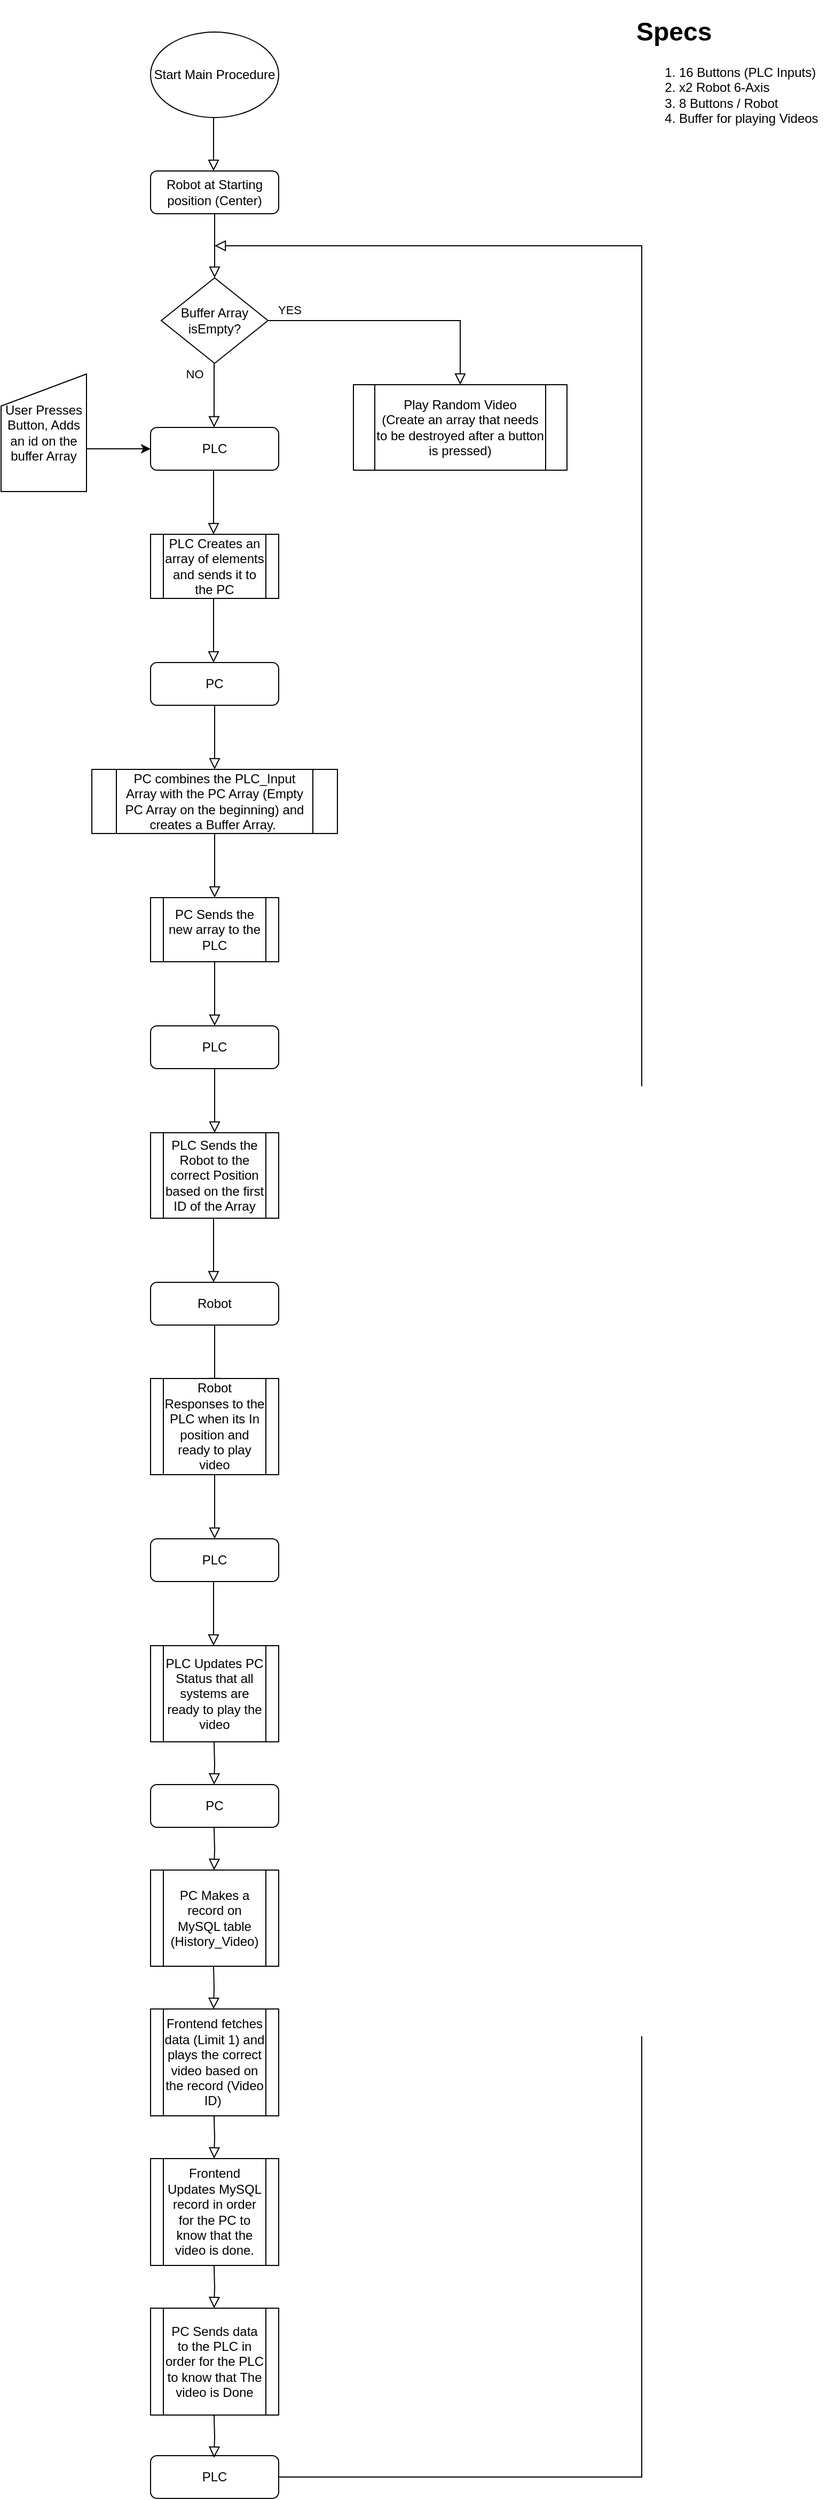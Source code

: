 <mxfile version="20.0.1" type="device"><diagram id="C5RBs43oDa-KdzZeNtuy" name="Page-1"><mxGraphModel dx="942" dy="666" grid="1" gridSize="10" guides="1" tooltips="1" connect="1" arrows="1" fold="1" page="1" pageScale="1" pageWidth="827" pageHeight="1169" math="0" shadow="0"><root><mxCell id="WIyWlLk6GJQsqaUBKTNV-0"/><mxCell id="WIyWlLk6GJQsqaUBKTNV-1" parent="WIyWlLk6GJQsqaUBKTNV-0"/><mxCell id="WIyWlLk6GJQsqaUBKTNV-11" value="PLC" style="rounded=1;whiteSpace=wrap;html=1;fontSize=12;glass=0;strokeWidth=1;shadow=0;" parent="WIyWlLk6GJQsqaUBKTNV-1" vertex="1"><mxGeometry x="180" y="400" width="120" height="40" as="geometry"/></mxCell><mxCell id="E9otTywLCxhuZaJeWV4G-0" value="&lt;h1&gt;Specs&lt;/h1&gt;&lt;p&gt;&lt;/p&gt;&lt;ol&gt;&lt;li&gt;16 Buttons (PLC Inputs)&lt;/li&gt;&lt;li&gt;x2 Robot 6-Axis&lt;/li&gt;&lt;li&gt;8 Buttons / Robot&lt;/li&gt;&lt;li&gt;Buffer for playing Videos&amp;nbsp;&lt;/li&gt;&lt;/ol&gt;&lt;p&gt;&lt;/p&gt;" style="text;html=1;strokeColor=none;fillColor=none;spacing=5;spacingTop=-20;whiteSpace=wrap;overflow=hidden;rounded=0;" vertex="1" parent="WIyWlLk6GJQsqaUBKTNV-1"><mxGeometry x="630" y="10" width="190" height="120" as="geometry"/></mxCell><mxCell id="E9otTywLCxhuZaJeWV4G-1" value="PC" style="rounded=1;whiteSpace=wrap;html=1;fontSize=12;glass=0;strokeWidth=1;shadow=0;" vertex="1" parent="WIyWlLk6GJQsqaUBKTNV-1"><mxGeometry x="180" y="620" width="120" height="40" as="geometry"/></mxCell><mxCell id="E9otTywLCxhuZaJeWV4G-7" value="PLC Creates an array of elements and sends it to the PC" style="shape=process;whiteSpace=wrap;html=1;backgroundOutline=1;" vertex="1" parent="WIyWlLk6GJQsqaUBKTNV-1"><mxGeometry x="180" y="500" width="120" height="60" as="geometry"/></mxCell><mxCell id="E9otTywLCxhuZaJeWV4G-8" value="&lt;div style=&quot;&quot;&gt;&lt;br&gt;&lt;/div&gt;" style="rounded=0;html=1;jettySize=auto;orthogonalLoop=1;fontSize=11;endArrow=block;endFill=0;endSize=8;strokeWidth=1;shadow=0;labelBackgroundColor=none;edgeStyle=orthogonalEdgeStyle;align=center;" edge="1" parent="WIyWlLk6GJQsqaUBKTNV-1"><mxGeometry y="-30" relative="1" as="geometry"><mxPoint x="239" y="440" as="sourcePoint"/><mxPoint x="239" y="500" as="targetPoint"/><mxPoint as="offset"/></mxGeometry></mxCell><mxCell id="E9otTywLCxhuZaJeWV4G-9" value="&lt;div style=&quot;&quot;&gt;&lt;br&gt;&lt;/div&gt;" style="rounded=0;html=1;jettySize=auto;orthogonalLoop=1;fontSize=11;endArrow=block;endFill=0;endSize=8;strokeWidth=1;shadow=0;labelBackgroundColor=none;edgeStyle=orthogonalEdgeStyle;align=center;" edge="1" parent="WIyWlLk6GJQsqaUBKTNV-1"><mxGeometry y="-30" relative="1" as="geometry"><mxPoint x="239" y="560" as="sourcePoint"/><mxPoint x="239" y="620" as="targetPoint"/><mxPoint as="offset"/></mxGeometry></mxCell><mxCell id="E9otTywLCxhuZaJeWV4G-10" value="&lt;div style=&quot;&quot;&gt;&lt;br&gt;&lt;/div&gt;" style="rounded=0;html=1;jettySize=auto;orthogonalLoop=1;fontSize=11;endArrow=block;endFill=0;endSize=8;strokeWidth=1;shadow=0;labelBackgroundColor=none;edgeStyle=orthogonalEdgeStyle;align=center;" edge="1" parent="WIyWlLk6GJQsqaUBKTNV-1"><mxGeometry y="-30" relative="1" as="geometry"><mxPoint x="240" y="660" as="sourcePoint"/><mxPoint x="240" y="720" as="targetPoint"/><mxPoint as="offset"/></mxGeometry></mxCell><mxCell id="E9otTywLCxhuZaJeWV4G-11" value="PC combines the PLC_Input Array with the PC Array (Empty PC Array on the beginning) and creates a Buffer Array.&amp;nbsp;" style="shape=process;whiteSpace=wrap;html=1;backgroundOutline=1;" vertex="1" parent="WIyWlLk6GJQsqaUBKTNV-1"><mxGeometry x="125" y="720" width="230" height="60" as="geometry"/></mxCell><mxCell id="E9otTywLCxhuZaJeWV4G-12" value="&lt;div style=&quot;&quot;&gt;&lt;br&gt;&lt;/div&gt;" style="rounded=0;html=1;jettySize=auto;orthogonalLoop=1;fontSize=11;endArrow=block;endFill=0;endSize=8;strokeWidth=1;shadow=0;labelBackgroundColor=none;edgeStyle=orthogonalEdgeStyle;align=center;" edge="1" parent="WIyWlLk6GJQsqaUBKTNV-1"><mxGeometry y="-30" relative="1" as="geometry"><mxPoint x="240" y="780" as="sourcePoint"/><mxPoint x="240" y="840" as="targetPoint"/><mxPoint as="offset"/></mxGeometry></mxCell><mxCell id="E9otTywLCxhuZaJeWV4G-13" value="PLC" style="rounded=1;whiteSpace=wrap;html=1;fontSize=12;glass=0;strokeWidth=1;shadow=0;" vertex="1" parent="WIyWlLk6GJQsqaUBKTNV-1"><mxGeometry x="180" y="960" width="120" height="40" as="geometry"/></mxCell><mxCell id="E9otTywLCxhuZaJeWV4G-14" value="PC Sends the new array to the PLC" style="shape=process;whiteSpace=wrap;html=1;backgroundOutline=1;" vertex="1" parent="WIyWlLk6GJQsqaUBKTNV-1"><mxGeometry x="180" y="840" width="120" height="60" as="geometry"/></mxCell><mxCell id="E9otTywLCxhuZaJeWV4G-15" value="&lt;div style=&quot;&quot;&gt;&lt;br&gt;&lt;/div&gt;" style="rounded=0;html=1;jettySize=auto;orthogonalLoop=1;fontSize=11;endArrow=block;endFill=0;endSize=8;strokeWidth=1;shadow=0;labelBackgroundColor=none;edgeStyle=orthogonalEdgeStyle;align=center;" edge="1" parent="WIyWlLk6GJQsqaUBKTNV-1"><mxGeometry y="-30" relative="1" as="geometry"><mxPoint x="240" y="900" as="sourcePoint"/><mxPoint x="240" y="960" as="targetPoint"/><mxPoint as="offset"/></mxGeometry></mxCell><mxCell id="E9otTywLCxhuZaJeWV4G-16" value="&lt;div style=&quot;&quot;&gt;&lt;br&gt;&lt;/div&gt;" style="rounded=0;html=1;jettySize=auto;orthogonalLoop=1;fontSize=11;endArrow=block;endFill=0;endSize=8;strokeWidth=1;shadow=0;labelBackgroundColor=none;edgeStyle=orthogonalEdgeStyle;align=center;" edge="1" parent="WIyWlLk6GJQsqaUBKTNV-1"><mxGeometry y="-30" relative="1" as="geometry"><mxPoint x="240" y="1000" as="sourcePoint"/><mxPoint x="240" y="1060" as="targetPoint"/><mxPoint as="offset"/></mxGeometry></mxCell><mxCell id="E9otTywLCxhuZaJeWV4G-17" value="PLC Sends the Robot to the correct Position based on the first ID of the Array" style="shape=process;whiteSpace=wrap;html=1;backgroundOutline=1;" vertex="1" parent="WIyWlLk6GJQsqaUBKTNV-1"><mxGeometry x="180" y="1060" width="120" height="80" as="geometry"/></mxCell><mxCell id="E9otTywLCxhuZaJeWV4G-18" value="Robot" style="rounded=1;whiteSpace=wrap;html=1;fontSize=12;glass=0;strokeWidth=1;shadow=0;" vertex="1" parent="WIyWlLk6GJQsqaUBKTNV-1"><mxGeometry x="180" y="1200" width="120" height="40" as="geometry"/></mxCell><mxCell id="E9otTywLCxhuZaJeWV4G-19" value="&lt;div style=&quot;&quot;&gt;&lt;br&gt;&lt;/div&gt;" style="rounded=0;html=1;jettySize=auto;orthogonalLoop=1;fontSize=11;endArrow=block;endFill=0;endSize=8;strokeWidth=1;shadow=0;labelBackgroundColor=none;edgeStyle=orthogonalEdgeStyle;align=center;" edge="1" parent="WIyWlLk6GJQsqaUBKTNV-1"><mxGeometry y="-30" relative="1" as="geometry"><mxPoint x="240" y="1240" as="sourcePoint"/><mxPoint x="240" y="1300" as="targetPoint"/><mxPoint as="offset"/></mxGeometry></mxCell><mxCell id="E9otTywLCxhuZaJeWV4G-20" value="Robot Responses to the PLC when its In position and ready to play video" style="shape=process;whiteSpace=wrap;html=1;backgroundOutline=1;" vertex="1" parent="WIyWlLk6GJQsqaUBKTNV-1"><mxGeometry x="180" y="1290" width="120" height="90" as="geometry"/></mxCell><mxCell id="E9otTywLCxhuZaJeWV4G-21" value="&lt;div style=&quot;&quot;&gt;&lt;br&gt;&lt;/div&gt;" style="rounded=0;html=1;jettySize=auto;orthogonalLoop=1;fontSize=11;endArrow=block;endFill=0;endSize=8;strokeWidth=1;shadow=0;labelBackgroundColor=none;edgeStyle=orthogonalEdgeStyle;align=center;" edge="1" parent="WIyWlLk6GJQsqaUBKTNV-1"><mxGeometry y="-30" relative="1" as="geometry"><mxPoint x="239" y="1140" as="sourcePoint"/><mxPoint x="239" y="1200" as="targetPoint"/><mxPoint as="offset"/></mxGeometry></mxCell><mxCell id="E9otTywLCxhuZaJeWV4G-22" value="PLC" style="rounded=1;whiteSpace=wrap;html=1;fontSize=12;glass=0;strokeWidth=1;shadow=0;" vertex="1" parent="WIyWlLk6GJQsqaUBKTNV-1"><mxGeometry x="180" y="1440" width="120" height="40" as="geometry"/></mxCell><mxCell id="E9otTywLCxhuZaJeWV4G-23" value="&lt;div style=&quot;&quot;&gt;&lt;br&gt;&lt;/div&gt;" style="rounded=0;html=1;jettySize=auto;orthogonalLoop=1;fontSize=11;endArrow=block;endFill=0;endSize=8;strokeWidth=1;shadow=0;labelBackgroundColor=none;edgeStyle=orthogonalEdgeStyle;align=center;" edge="1" parent="WIyWlLk6GJQsqaUBKTNV-1"><mxGeometry y="-30" relative="1" as="geometry"><mxPoint x="240" y="1380" as="sourcePoint"/><mxPoint x="240" y="1440" as="targetPoint"/><mxPoint as="offset"/></mxGeometry></mxCell><mxCell id="E9otTywLCxhuZaJeWV4G-24" value="PLC Updates PC Status that all systems are ready to play the video" style="shape=process;whiteSpace=wrap;html=1;backgroundOutline=1;" vertex="1" parent="WIyWlLk6GJQsqaUBKTNV-1"><mxGeometry x="180" y="1540" width="120" height="90" as="geometry"/></mxCell><mxCell id="E9otTywLCxhuZaJeWV4G-25" value="PC" style="rounded=1;whiteSpace=wrap;html=1;fontSize=12;glass=0;strokeWidth=1;shadow=0;" vertex="1" parent="WIyWlLk6GJQsqaUBKTNV-1"><mxGeometry x="180" y="1670" width="120" height="40" as="geometry"/></mxCell><mxCell id="E9otTywLCxhuZaJeWV4G-27" value="&lt;div style=&quot;&quot;&gt;&lt;br&gt;&lt;/div&gt;" style="rounded=0;html=1;jettySize=auto;orthogonalLoop=1;fontSize=11;endArrow=block;endFill=0;endSize=8;strokeWidth=1;shadow=0;labelBackgroundColor=none;edgeStyle=orthogonalEdgeStyle;align=center;" edge="1" parent="WIyWlLk6GJQsqaUBKTNV-1"><mxGeometry y="-30" relative="1" as="geometry"><mxPoint x="239" y="1480" as="sourcePoint"/><mxPoint x="239" y="1540" as="targetPoint"/><mxPoint as="offset"/></mxGeometry></mxCell><mxCell id="E9otTywLCxhuZaJeWV4G-28" value="PC Makes a record on MySQL table (History_Video)" style="shape=process;whiteSpace=wrap;html=1;backgroundOutline=1;" vertex="1" parent="WIyWlLk6GJQsqaUBKTNV-1"><mxGeometry x="180" y="1750" width="120" height="90" as="geometry"/></mxCell><mxCell id="E9otTywLCxhuZaJeWV4G-30" value="Frontend fetches data (Limit 1) and plays the correct video based on the record (Video ID)&amp;nbsp;" style="shape=process;whiteSpace=wrap;html=1;backgroundOutline=1;" vertex="1" parent="WIyWlLk6GJQsqaUBKTNV-1"><mxGeometry x="180" y="1880" width="120" height="100" as="geometry"/></mxCell><mxCell id="E9otTywLCxhuZaJeWV4G-31" value="&lt;div style=&quot;&quot;&gt;&lt;br&gt;&lt;/div&gt;" style="rounded=0;html=1;jettySize=auto;orthogonalLoop=1;fontSize=11;endArrow=block;endFill=0;endSize=8;strokeWidth=1;shadow=0;labelBackgroundColor=none;edgeStyle=orthogonalEdgeStyle;align=center;" edge="1" parent="WIyWlLk6GJQsqaUBKTNV-1"><mxGeometry y="-30" relative="1" as="geometry"><mxPoint x="239" y="1840" as="sourcePoint"/><mxPoint x="239" y="1880" as="targetPoint"/><mxPoint as="offset"/></mxGeometry></mxCell><mxCell id="E9otTywLCxhuZaJeWV4G-32" value="Frontend Updates MySQL record in order for the PC to know that the video is done." style="shape=process;whiteSpace=wrap;html=1;backgroundOutline=1;" vertex="1" parent="WIyWlLk6GJQsqaUBKTNV-1"><mxGeometry x="180" y="2020" width="120" height="100" as="geometry"/></mxCell><mxCell id="E9otTywLCxhuZaJeWV4G-34" value="PLC" style="rounded=1;whiteSpace=wrap;html=1;fontSize=12;glass=0;strokeWidth=1;shadow=0;" vertex="1" parent="WIyWlLk6GJQsqaUBKTNV-1"><mxGeometry x="180" y="2298" width="120" height="40" as="geometry"/></mxCell><mxCell id="E9otTywLCxhuZaJeWV4G-37" value="PC Sends data to the PLC in order for the PLC to know that The video is Done" style="shape=process;whiteSpace=wrap;html=1;backgroundOutline=1;" vertex="1" parent="WIyWlLk6GJQsqaUBKTNV-1"><mxGeometry x="180" y="2160" width="120" height="100" as="geometry"/></mxCell><mxCell id="E9otTywLCxhuZaJeWV4G-46" value="&lt;div style=&quot;&quot;&gt;&lt;br&gt;&lt;/div&gt;" style="rounded=0;html=1;jettySize=auto;orthogonalLoop=1;fontSize=11;endArrow=block;endFill=0;endSize=8;strokeWidth=1;shadow=0;labelBackgroundColor=none;edgeStyle=orthogonalEdgeStyle;align=center;" edge="1" parent="WIyWlLk6GJQsqaUBKTNV-1"><mxGeometry y="-30" relative="1" as="geometry"><mxPoint x="239" y="100" as="sourcePoint"/><mxPoint x="239" y="160" as="targetPoint"/><mxPoint as="offset"/></mxGeometry></mxCell><mxCell id="E9otTywLCxhuZaJeWV4G-47" value="Start Main Procedure" style="ellipse;whiteSpace=wrap;html=1;" vertex="1" parent="WIyWlLk6GJQsqaUBKTNV-1"><mxGeometry x="180" y="30" width="120" height="80" as="geometry"/></mxCell><mxCell id="E9otTywLCxhuZaJeWV4G-48" value="Robot at Starting position (Center)" style="rounded=1;whiteSpace=wrap;html=1;fontSize=12;glass=0;strokeWidth=1;shadow=0;" vertex="1" parent="WIyWlLk6GJQsqaUBKTNV-1"><mxGeometry x="180" y="160" width="120" height="40" as="geometry"/></mxCell><mxCell id="E9otTywLCxhuZaJeWV4G-49" value="&lt;div style=&quot;&quot;&gt;&lt;br&gt;&lt;/div&gt;" style="rounded=0;html=1;jettySize=auto;orthogonalLoop=1;fontSize=11;endArrow=block;endFill=0;endSize=8;strokeWidth=1;shadow=0;labelBackgroundColor=none;edgeStyle=orthogonalEdgeStyle;align=center;" edge="1" parent="WIyWlLk6GJQsqaUBKTNV-1"><mxGeometry y="-30" relative="1" as="geometry"><mxPoint x="240" y="200" as="sourcePoint"/><mxPoint x="240" y="260" as="targetPoint"/><mxPoint as="offset"/></mxGeometry></mxCell><mxCell id="E9otTywLCxhuZaJeWV4G-53" value="Buffer Array isEmpty?" style="rhombus;whiteSpace=wrap;html=1;" vertex="1" parent="WIyWlLk6GJQsqaUBKTNV-1"><mxGeometry x="190" y="260" width="100" height="80" as="geometry"/></mxCell><mxCell id="E9otTywLCxhuZaJeWV4G-55" value="&lt;div style=&quot;&quot;&gt;NO&lt;/div&gt;" style="rounded=0;html=1;jettySize=auto;orthogonalLoop=1;fontSize=11;endArrow=block;endFill=0;endSize=8;strokeWidth=1;shadow=0;labelBackgroundColor=none;edgeStyle=orthogonalEdgeStyle;align=center;" edge="1" parent="WIyWlLk6GJQsqaUBKTNV-1"><mxGeometry x="-0.667" y="-19" relative="1" as="geometry"><mxPoint x="239.5" y="340" as="sourcePoint"/><mxPoint x="239.5" y="400" as="targetPoint"/><mxPoint as="offset"/></mxGeometry></mxCell><mxCell id="E9otTywLCxhuZaJeWV4G-59" value="" style="edgeStyle=orthogonalEdgeStyle;rounded=0;orthogonalLoop=1;jettySize=auto;html=1;" edge="1" parent="WIyWlLk6GJQsqaUBKTNV-1" target="WIyWlLk6GJQsqaUBKTNV-11"><mxGeometry relative="1" as="geometry"><mxPoint x="130" y="420" as="sourcePoint"/><Array as="points"><mxPoint x="120" y="420"/><mxPoint x="120" y="420"/></Array></mxGeometry></mxCell><mxCell id="E9otTywLCxhuZaJeWV4G-58" value="User Presses Button, Adds an id on the buffer Array" style="shape=manualInput;whiteSpace=wrap;html=1;" vertex="1" parent="WIyWlLk6GJQsqaUBKTNV-1"><mxGeometry x="40" y="350" width="80" height="110" as="geometry"/></mxCell><mxCell id="E9otTywLCxhuZaJeWV4G-61" value="&lt;div style=&quot;&quot;&gt;&lt;br&gt;&lt;/div&gt;" style="rounded=0;html=1;jettySize=auto;orthogonalLoop=1;fontSize=11;endArrow=block;endFill=0;endSize=8;strokeWidth=1;shadow=0;labelBackgroundColor=none;edgeStyle=orthogonalEdgeStyle;align=center;exitX=1;exitY=0.5;exitDx=0;exitDy=0;entryX=0.5;entryY=0;entryDx=0;entryDy=0;" edge="1" parent="WIyWlLk6GJQsqaUBKTNV-1" source="E9otTywLCxhuZaJeWV4G-53" target="E9otTywLCxhuZaJeWV4G-62"><mxGeometry y="-30" relative="1" as="geometry"><mxPoint x="370" y="290" as="sourcePoint"/><mxPoint x="680" y="370" as="targetPoint"/><mxPoint as="offset"/></mxGeometry></mxCell><mxCell id="E9otTywLCxhuZaJeWV4G-72" value="YES" style="edgeLabel;html=1;align=center;verticalAlign=middle;resizable=0;points=[];" vertex="1" connectable="0" parent="E9otTywLCxhuZaJeWV4G-61"><mxGeometry x="-0.661" y="-2" relative="1" as="geometry"><mxPoint x="-21" y="-12" as="offset"/></mxGeometry></mxCell><mxCell id="E9otTywLCxhuZaJeWV4G-62" value="Play Random Video&lt;br&gt;(Create an array that needs to be destroyed after a button is pressed)" style="shape=process;whiteSpace=wrap;html=1;backgroundOutline=1;" vertex="1" parent="WIyWlLk6GJQsqaUBKTNV-1"><mxGeometry x="370" y="360" width="200" height="80" as="geometry"/></mxCell><mxCell id="E9otTywLCxhuZaJeWV4G-66" value="&lt;div style=&quot;&quot;&gt;&lt;br&gt;&lt;/div&gt;" style="rounded=0;html=1;jettySize=auto;orthogonalLoop=1;fontSize=11;endArrow=block;endFill=0;endSize=8;strokeWidth=1;shadow=0;labelBackgroundColor=none;edgeStyle=orthogonalEdgeStyle;align=center;exitX=1;exitY=0.5;exitDx=0;exitDy=0;" edge="1" parent="WIyWlLk6GJQsqaUBKTNV-1" source="E9otTywLCxhuZaJeWV4G-34"><mxGeometry y="-30" relative="1" as="geometry"><mxPoint x="470" y="2040" as="sourcePoint"/><mxPoint x="240" y="230" as="targetPoint"/><mxPoint as="offset"/><Array as="points"><mxPoint x="640" y="2318"/><mxPoint x="640" y="230"/></Array></mxGeometry></mxCell><mxCell id="E9otTywLCxhuZaJeWV4G-68" value="&lt;div style=&quot;&quot;&gt;&lt;br&gt;&lt;/div&gt;" style="rounded=0;html=1;jettySize=auto;orthogonalLoop=1;fontSize=11;endArrow=block;endFill=0;endSize=8;strokeWidth=1;shadow=0;labelBackgroundColor=none;edgeStyle=orthogonalEdgeStyle;align=center;" edge="1" parent="WIyWlLk6GJQsqaUBKTNV-1"><mxGeometry y="-30" relative="1" as="geometry"><mxPoint x="239.5" y="1980" as="sourcePoint"/><mxPoint x="239.5" y="2020" as="targetPoint"/><mxPoint as="offset"/></mxGeometry></mxCell><mxCell id="E9otTywLCxhuZaJeWV4G-70" value="&lt;div style=&quot;&quot;&gt;&lt;br&gt;&lt;/div&gt;" style="rounded=0;html=1;jettySize=auto;orthogonalLoop=1;fontSize=11;endArrow=block;endFill=0;endSize=8;strokeWidth=1;shadow=0;labelBackgroundColor=none;edgeStyle=orthogonalEdgeStyle;align=center;" edge="1" parent="WIyWlLk6GJQsqaUBKTNV-1"><mxGeometry y="-30" relative="1" as="geometry"><mxPoint x="239.5" y="2120" as="sourcePoint"/><mxPoint x="239.5" y="2160" as="targetPoint"/><mxPoint as="offset"/></mxGeometry></mxCell><mxCell id="E9otTywLCxhuZaJeWV4G-75" value="&lt;div style=&quot;&quot;&gt;&lt;br&gt;&lt;/div&gt;" style="rounded=0;html=1;jettySize=auto;orthogonalLoop=1;fontSize=11;endArrow=block;endFill=0;endSize=8;strokeWidth=1;shadow=0;labelBackgroundColor=none;edgeStyle=orthogonalEdgeStyle;align=center;" edge="1" parent="WIyWlLk6GJQsqaUBKTNV-1"><mxGeometry y="-30" relative="1" as="geometry"><mxPoint x="239.5" y="2260" as="sourcePoint"/><mxPoint x="239.5" y="2300" as="targetPoint"/><mxPoint as="offset"/></mxGeometry></mxCell><mxCell id="E9otTywLCxhuZaJeWV4G-76" value="&lt;div style=&quot;&quot;&gt;&lt;br&gt;&lt;/div&gt;" style="rounded=0;html=1;jettySize=auto;orthogonalLoop=1;fontSize=11;endArrow=block;endFill=0;endSize=8;strokeWidth=1;shadow=0;labelBackgroundColor=none;edgeStyle=orthogonalEdgeStyle;align=center;" edge="1" parent="WIyWlLk6GJQsqaUBKTNV-1"><mxGeometry y="-30" relative="1" as="geometry"><mxPoint x="239.5" y="1710" as="sourcePoint"/><mxPoint x="239.5" y="1750" as="targetPoint"/><mxPoint as="offset"/></mxGeometry></mxCell><mxCell id="E9otTywLCxhuZaJeWV4G-77" value="&lt;div style=&quot;&quot;&gt;&lt;br&gt;&lt;/div&gt;" style="rounded=0;html=1;jettySize=auto;orthogonalLoop=1;fontSize=11;endArrow=block;endFill=0;endSize=8;strokeWidth=1;shadow=0;labelBackgroundColor=none;edgeStyle=orthogonalEdgeStyle;align=center;" edge="1" parent="WIyWlLk6GJQsqaUBKTNV-1"><mxGeometry y="-30" relative="1" as="geometry"><mxPoint x="239.5" y="1630" as="sourcePoint"/><mxPoint x="239.5" y="1670" as="targetPoint"/><mxPoint as="offset"/></mxGeometry></mxCell></root></mxGraphModel></diagram></mxfile>